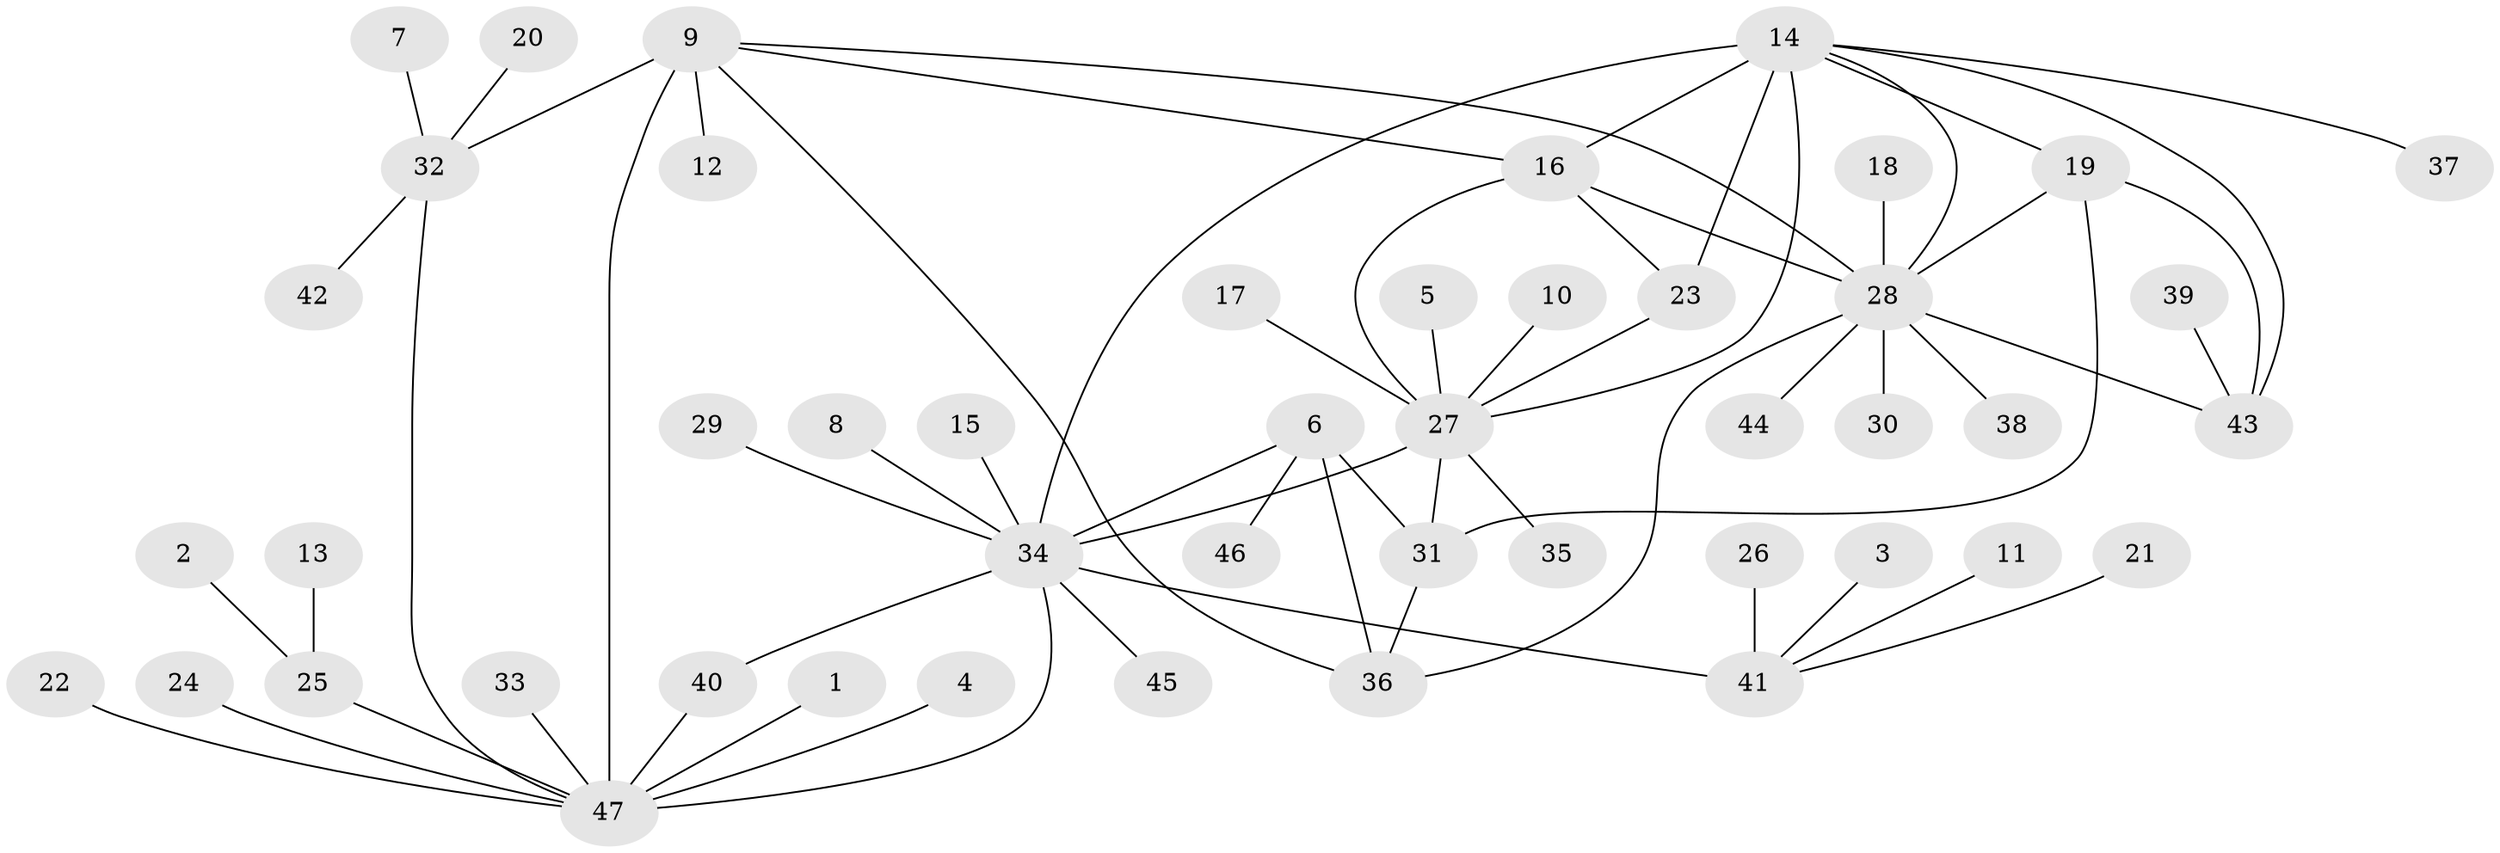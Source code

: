 // original degree distribution, {10: 0.010638297872340425, 5: 0.0851063829787234, 8: 0.02127659574468085, 6: 0.06382978723404255, 11: 0.010638297872340425, 9: 0.010638297872340425, 13: 0.010638297872340425, 4: 0.010638297872340425, 2: 0.14893617021276595, 1: 0.574468085106383, 3: 0.05319148936170213}
// Generated by graph-tools (version 1.1) at 2025/50/03/09/25 03:50:26]
// undirected, 47 vertices, 63 edges
graph export_dot {
graph [start="1"]
  node [color=gray90,style=filled];
  1;
  2;
  3;
  4;
  5;
  6;
  7;
  8;
  9;
  10;
  11;
  12;
  13;
  14;
  15;
  16;
  17;
  18;
  19;
  20;
  21;
  22;
  23;
  24;
  25;
  26;
  27;
  28;
  29;
  30;
  31;
  32;
  33;
  34;
  35;
  36;
  37;
  38;
  39;
  40;
  41;
  42;
  43;
  44;
  45;
  46;
  47;
  1 -- 47 [weight=1.0];
  2 -- 25 [weight=1.0];
  3 -- 41 [weight=1.0];
  4 -- 47 [weight=1.0];
  5 -- 27 [weight=1.0];
  6 -- 31 [weight=1.0];
  6 -- 34 [weight=1.0];
  6 -- 36 [weight=2.0];
  6 -- 46 [weight=1.0];
  7 -- 32 [weight=1.0];
  8 -- 34 [weight=1.0];
  9 -- 12 [weight=1.0];
  9 -- 16 [weight=1.0];
  9 -- 28 [weight=1.0];
  9 -- 32 [weight=2.0];
  9 -- 36 [weight=1.0];
  9 -- 47 [weight=2.0];
  10 -- 27 [weight=1.0];
  11 -- 41 [weight=1.0];
  13 -- 25 [weight=1.0];
  14 -- 16 [weight=1.0];
  14 -- 19 [weight=1.0];
  14 -- 23 [weight=1.0];
  14 -- 27 [weight=1.0];
  14 -- 28 [weight=1.0];
  14 -- 34 [weight=2.0];
  14 -- 37 [weight=1.0];
  14 -- 43 [weight=1.0];
  15 -- 34 [weight=1.0];
  16 -- 23 [weight=1.0];
  16 -- 27 [weight=1.0];
  16 -- 28 [weight=1.0];
  17 -- 27 [weight=1.0];
  18 -- 28 [weight=1.0];
  19 -- 28 [weight=1.0];
  19 -- 31 [weight=1.0];
  19 -- 43 [weight=1.0];
  20 -- 32 [weight=1.0];
  21 -- 41 [weight=1.0];
  22 -- 47 [weight=1.0];
  23 -- 27 [weight=1.0];
  24 -- 47 [weight=1.0];
  25 -- 47 [weight=1.0];
  26 -- 41 [weight=1.0];
  27 -- 31 [weight=1.0];
  27 -- 34 [weight=1.0];
  27 -- 35 [weight=1.0];
  28 -- 30 [weight=1.0];
  28 -- 36 [weight=1.0];
  28 -- 38 [weight=1.0];
  28 -- 43 [weight=1.0];
  28 -- 44 [weight=1.0];
  29 -- 34 [weight=1.0];
  31 -- 36 [weight=2.0];
  32 -- 42 [weight=1.0];
  32 -- 47 [weight=1.0];
  33 -- 47 [weight=1.0];
  34 -- 40 [weight=1.0];
  34 -- 41 [weight=3.0];
  34 -- 45 [weight=1.0];
  34 -- 47 [weight=1.0];
  39 -- 43 [weight=1.0];
  40 -- 47 [weight=1.0];
}
